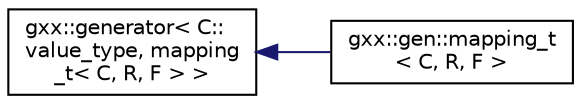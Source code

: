 digraph "Graphical Class Hierarchy"
{
  edge [fontname="Helvetica",fontsize="10",labelfontname="Helvetica",labelfontsize="10"];
  node [fontname="Helvetica",fontsize="10",shape=record];
  rankdir="LR";
  Node1 [label="gxx::generator\< C::\lvalue_type, mapping\l_t\< C, R, F \> \>",height=0.2,width=0.4,color="black", fillcolor="white", style="filled",URL="$classgxx_1_1generator.html"];
  Node1 -> Node2 [dir="back",color="midnightblue",fontsize="10",style="solid",fontname="Helvetica"];
  Node2 [label="gxx::gen::mapping_t\l\< C, R, F \>",height=0.2,width=0.4,color="black", fillcolor="white", style="filled",URL="$classgxx_1_1gen_1_1mapping__t.html"];
}
